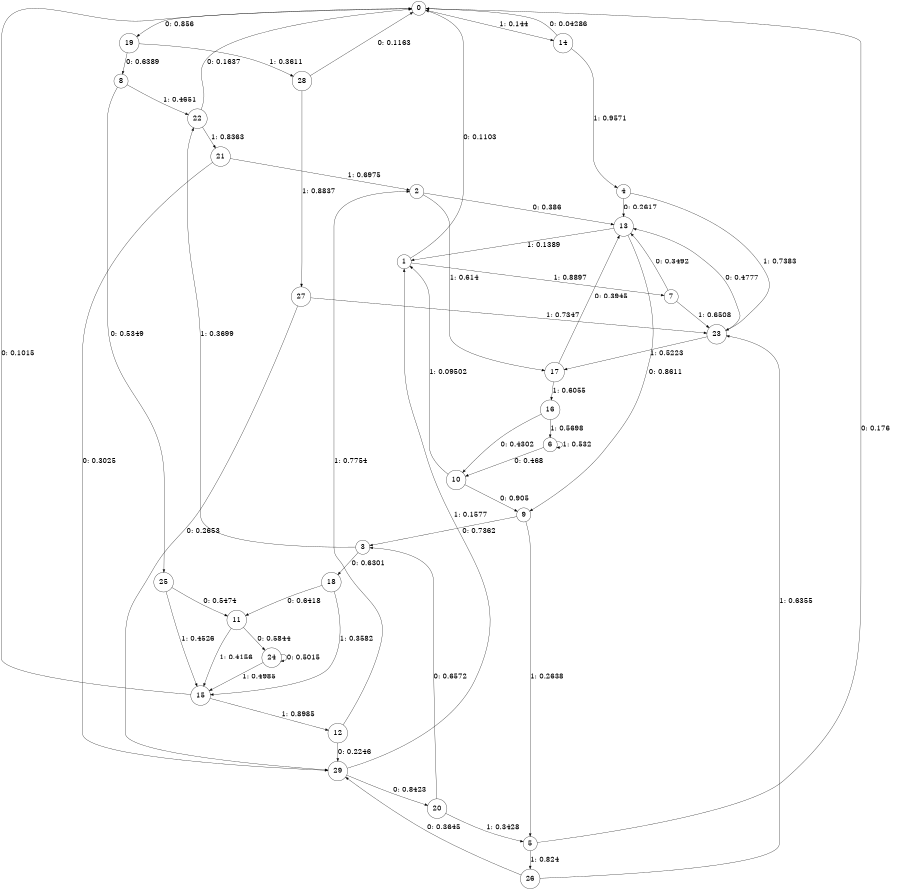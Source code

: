 digraph "ch22faceL6" {
size = "6,8.5";
ratio = "fill";
node [shape = circle];
node [fontsize = 24];
edge [fontsize = 24];
0 -> 19 [label = "0: 0.856    "];
0 -> 14 [label = "1: 0.144    "];
1 -> 0 [label = "0: 0.1103   "];
1 -> 7 [label = "1: 0.8897   "];
2 -> 13 [label = "0: 0.386    "];
2 -> 17 [label = "1: 0.614    "];
3 -> 18 [label = "0: 0.6301   "];
3 -> 22 [label = "1: 0.3699   "];
4 -> 13 [label = "0: 0.2617   "];
4 -> 23 [label = "1: 0.7383   "];
5 -> 0 [label = "0: 0.176    "];
5 -> 26 [label = "1: 0.824    "];
6 -> 10 [label = "0: 0.468    "];
6 -> 6 [label = "1: 0.532    "];
7 -> 13 [label = "0: 0.3492   "];
7 -> 23 [label = "1: 0.6508   "];
8 -> 25 [label = "0: 0.5349   "];
8 -> 22 [label = "1: 0.4651   "];
9 -> 3 [label = "0: 0.7362   "];
9 -> 5 [label = "1: 0.2638   "];
10 -> 9 [label = "0: 0.905    "];
10 -> 1 [label = "1: 0.09502  "];
11 -> 24 [label = "0: 0.5844   "];
11 -> 15 [label = "1: 0.4156   "];
12 -> 29 [label = "0: 0.2246   "];
12 -> 2 [label = "1: 0.7754   "];
13 -> 9 [label = "0: 0.8611   "];
13 -> 1 [label = "1: 0.1389   "];
14 -> 0 [label = "0: 0.04286  "];
14 -> 4 [label = "1: 0.9571   "];
15 -> 0 [label = "0: 0.1015   "];
15 -> 12 [label = "1: 0.8985   "];
16 -> 10 [label = "0: 0.4302   "];
16 -> 6 [label = "1: 0.5698   "];
17 -> 13 [label = "0: 0.3945   "];
17 -> 16 [label = "1: 0.6055   "];
18 -> 11 [label = "0: 0.6418   "];
18 -> 15 [label = "1: 0.3582   "];
19 -> 8 [label = "0: 0.6389   "];
19 -> 28 [label = "1: 0.3611   "];
20 -> 3 [label = "0: 0.6572   "];
20 -> 5 [label = "1: 0.3428   "];
21 -> 29 [label = "0: 0.3025   "];
21 -> 2 [label = "1: 0.6975   "];
22 -> 0 [label = "0: 0.1637   "];
22 -> 21 [label = "1: 0.8363   "];
23 -> 13 [label = "0: 0.4777   "];
23 -> 17 [label = "1: 0.5223   "];
24 -> 24 [label = "0: 0.5015   "];
24 -> 15 [label = "1: 0.4985   "];
25 -> 11 [label = "0: 0.5474   "];
25 -> 15 [label = "1: 0.4526   "];
26 -> 29 [label = "0: 0.3645   "];
26 -> 23 [label = "1: 0.6355   "];
27 -> 29 [label = "0: 0.2653   "];
27 -> 23 [label = "1: 0.7347   "];
28 -> 0 [label = "0: 0.1163   "];
28 -> 27 [label = "1: 0.8837   "];
29 -> 20 [label = "0: 0.8423   "];
29 -> 1 [label = "1: 0.1577   "];
}